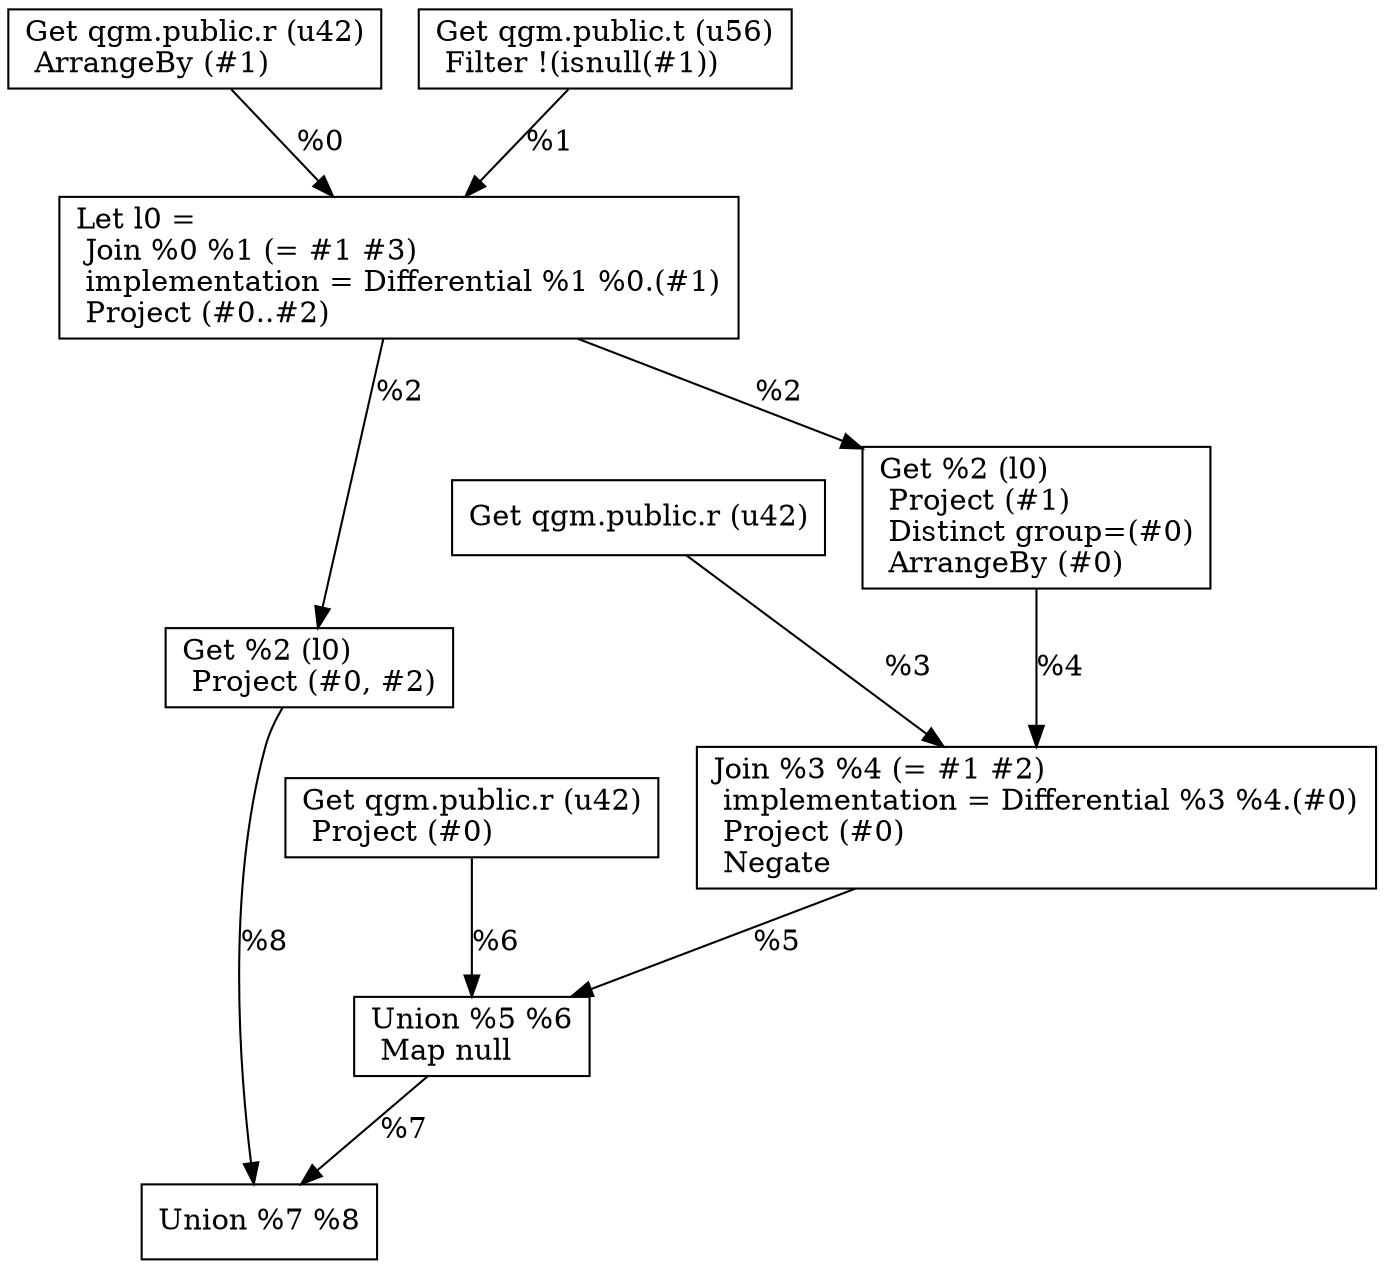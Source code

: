 digraph G {
    node0 [shape = record, label=" Get qgm.public.r (u42)\l ArrangeBy (#1)\l"]
    node1 [shape = record, label=" Get qgm.public.t (u56)\l Filter !(isnull(#1))\l"]
    node2 [shape = record, label="Let l0 =\l Join %0 %1 (= #1 #3)\l  implementation = Differential %1 %0.(#1)\l Project (#0..#2)\l"]
    node3 [shape = record, label=" Get qgm.public.r (u42)\l"]
    node4 [shape = record, label=" Get %2 (l0)\l Project (#1)\l Distinct group=(#0)\l ArrangeBy (#0)\l"]
    node5 [shape = record, label=" Join %3 %4 (= #1 #2)\l  implementation = Differential %3 %4.(#0)\l Project (#0)\l Negate\l"]
    node6 [shape = record, label=" Get qgm.public.r (u42)\l Project (#0)\l"]
    node7 [shape = record, label=" Union %5 %6\l Map null\l"]
    node8 [shape = record, label=" Get %2 (l0)\l Project (#0, #2)\l"]
    node9 [shape = record, label=" Union %7 %8\l"]
    node7 -> node9 [label = "%7\l"]
    node0 -> node2 [label = "%0\l"]
    node6 -> node7 [label = "%6\l"]
    node4 -> node5 [label = "%4\l"]
    node5 -> node7 [label = "%5\l"]
    node2 -> node8 [label = "%2\l"]
    node3 -> node5 [label = "%3\l"]
    node2 -> node4 [label = "%2\l"]
    node1 -> node2 [label = "%1\l"]
    node8 -> node9 [label = "%8\l"]
}
